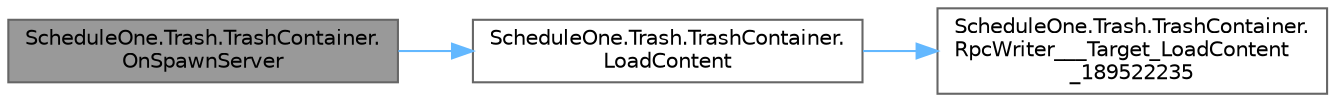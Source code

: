digraph "ScheduleOne.Trash.TrashContainer.OnSpawnServer"
{
 // LATEX_PDF_SIZE
  bgcolor="transparent";
  edge [fontname=Helvetica,fontsize=10,labelfontname=Helvetica,labelfontsize=10];
  node [fontname=Helvetica,fontsize=10,shape=box,height=0.2,width=0.4];
  rankdir="LR";
  Node1 [id="Node000001",label="ScheduleOne.Trash.TrashContainer.\lOnSpawnServer",height=0.2,width=0.4,color="gray40", fillcolor="grey60", style="filled", fontcolor="black",tooltip=" "];
  Node1 -> Node2 [id="edge1_Node000001_Node000002",color="steelblue1",style="solid",tooltip=" "];
  Node2 [id="Node000002",label="ScheduleOne.Trash.TrashContainer.\lLoadContent",height=0.2,width=0.4,color="grey40", fillcolor="white", style="filled",URL="$class_schedule_one_1_1_trash_1_1_trash_container.html#aaf7ecc66ef394c476522f0b7ca660d76",tooltip=" "];
  Node2 -> Node3 [id="edge2_Node000002_Node000003",color="steelblue1",style="solid",tooltip=" "];
  Node3 [id="Node000003",label="ScheduleOne.Trash.TrashContainer.\lRpcWriter___Target_LoadContent\l_189522235",height=0.2,width=0.4,color="grey40", fillcolor="white", style="filled",URL="$class_schedule_one_1_1_trash_1_1_trash_container.html#aa7d6dc626ff653e1f59e72ca491ff128",tooltip=" "];
}
